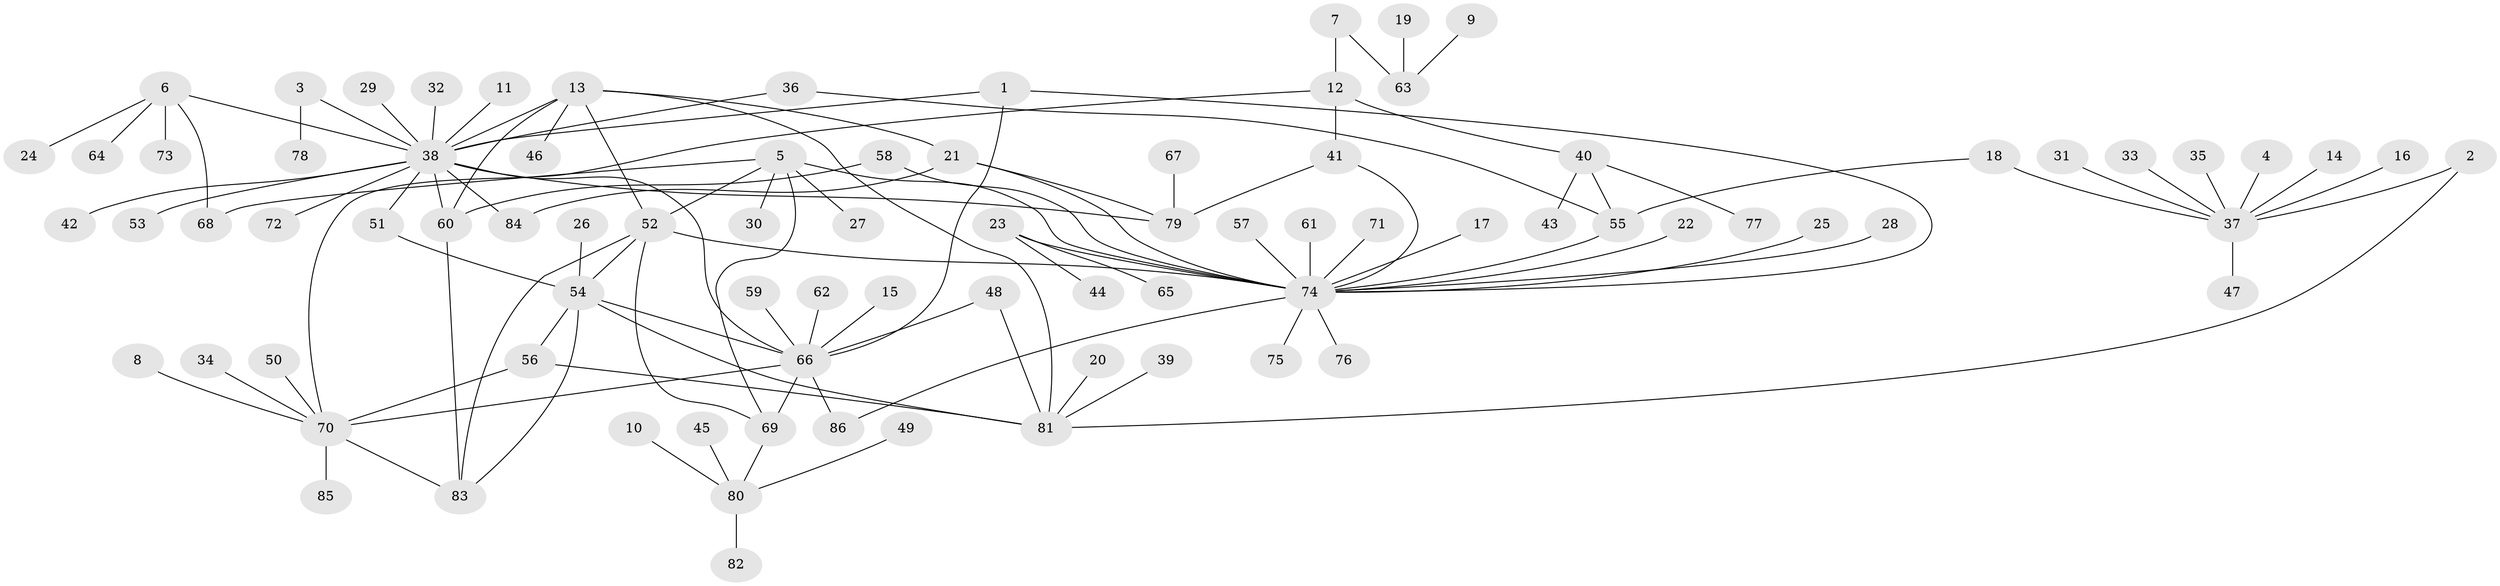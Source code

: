 // original degree distribution, {2: 0.2097902097902098, 7: 0.006993006993006993, 9: 0.006993006993006993, 18: 0.006993006993006993, 3: 0.06993006993006994, 22: 0.006993006993006993, 5: 0.03496503496503497, 12: 0.006993006993006993, 11: 0.006993006993006993, 1: 0.5594405594405595, 10: 0.013986013986013986, 4: 0.03496503496503497, 6: 0.03496503496503497}
// Generated by graph-tools (version 1.1) at 2025/36/03/04/25 23:36:48]
// undirected, 86 vertices, 111 edges
graph export_dot {
  node [color=gray90,style=filled];
  1;
  2;
  3;
  4;
  5;
  6;
  7;
  8;
  9;
  10;
  11;
  12;
  13;
  14;
  15;
  16;
  17;
  18;
  19;
  20;
  21;
  22;
  23;
  24;
  25;
  26;
  27;
  28;
  29;
  30;
  31;
  32;
  33;
  34;
  35;
  36;
  37;
  38;
  39;
  40;
  41;
  42;
  43;
  44;
  45;
  46;
  47;
  48;
  49;
  50;
  51;
  52;
  53;
  54;
  55;
  56;
  57;
  58;
  59;
  60;
  61;
  62;
  63;
  64;
  65;
  66;
  67;
  68;
  69;
  70;
  71;
  72;
  73;
  74;
  75;
  76;
  77;
  78;
  79;
  80;
  81;
  82;
  83;
  84;
  85;
  86;
  1 -- 38 [weight=1.0];
  1 -- 66 [weight=1.0];
  1 -- 74 [weight=1.0];
  2 -- 37 [weight=1.0];
  2 -- 81 [weight=1.0];
  3 -- 38 [weight=1.0];
  3 -- 78 [weight=1.0];
  4 -- 37 [weight=1.0];
  5 -- 27 [weight=1.0];
  5 -- 30 [weight=1.0];
  5 -- 52 [weight=1.0];
  5 -- 68 [weight=1.0];
  5 -- 69 [weight=1.0];
  5 -- 74 [weight=2.0];
  6 -- 24 [weight=1.0];
  6 -- 38 [weight=1.0];
  6 -- 64 [weight=1.0];
  6 -- 68 [weight=1.0];
  6 -- 73 [weight=1.0];
  7 -- 12 [weight=1.0];
  7 -- 63 [weight=1.0];
  8 -- 70 [weight=1.0];
  9 -- 63 [weight=1.0];
  10 -- 80 [weight=1.0];
  11 -- 38 [weight=1.0];
  12 -- 40 [weight=1.0];
  12 -- 41 [weight=1.0];
  12 -- 70 [weight=1.0];
  13 -- 21 [weight=1.0];
  13 -- 38 [weight=1.0];
  13 -- 46 [weight=1.0];
  13 -- 52 [weight=1.0];
  13 -- 60 [weight=1.0];
  13 -- 81 [weight=1.0];
  14 -- 37 [weight=1.0];
  15 -- 66 [weight=1.0];
  16 -- 37 [weight=1.0];
  17 -- 74 [weight=1.0];
  18 -- 37 [weight=1.0];
  18 -- 55 [weight=1.0];
  19 -- 63 [weight=1.0];
  20 -- 81 [weight=1.0];
  21 -- 74 [weight=1.0];
  21 -- 79 [weight=1.0];
  21 -- 84 [weight=1.0];
  22 -- 74 [weight=1.0];
  23 -- 44 [weight=1.0];
  23 -- 65 [weight=1.0];
  23 -- 74 [weight=1.0];
  25 -- 74 [weight=1.0];
  26 -- 54 [weight=1.0];
  28 -- 74 [weight=1.0];
  29 -- 38 [weight=1.0];
  31 -- 37 [weight=1.0];
  32 -- 38 [weight=1.0];
  33 -- 37 [weight=1.0];
  34 -- 70 [weight=1.0];
  35 -- 37 [weight=1.0];
  36 -- 38 [weight=1.0];
  36 -- 55 [weight=1.0];
  37 -- 47 [weight=1.0];
  38 -- 42 [weight=1.0];
  38 -- 51 [weight=1.0];
  38 -- 53 [weight=1.0];
  38 -- 60 [weight=1.0];
  38 -- 66 [weight=1.0];
  38 -- 72 [weight=1.0];
  38 -- 79 [weight=1.0];
  38 -- 84 [weight=1.0];
  39 -- 81 [weight=1.0];
  40 -- 43 [weight=1.0];
  40 -- 55 [weight=1.0];
  40 -- 77 [weight=1.0];
  41 -- 74 [weight=1.0];
  41 -- 79 [weight=1.0];
  45 -- 80 [weight=1.0];
  48 -- 66 [weight=1.0];
  48 -- 81 [weight=1.0];
  49 -- 80 [weight=1.0];
  50 -- 70 [weight=1.0];
  51 -- 54 [weight=1.0];
  52 -- 54 [weight=1.0];
  52 -- 69 [weight=1.0];
  52 -- 74 [weight=1.0];
  52 -- 83 [weight=1.0];
  54 -- 56 [weight=1.0];
  54 -- 66 [weight=1.0];
  54 -- 81 [weight=1.0];
  54 -- 83 [weight=1.0];
  55 -- 74 [weight=1.0];
  56 -- 70 [weight=1.0];
  56 -- 81 [weight=1.0];
  57 -- 74 [weight=1.0];
  58 -- 60 [weight=1.0];
  58 -- 74 [weight=1.0];
  59 -- 66 [weight=1.0];
  60 -- 83 [weight=1.0];
  61 -- 74 [weight=1.0];
  62 -- 66 [weight=1.0];
  66 -- 69 [weight=1.0];
  66 -- 70 [weight=1.0];
  66 -- 86 [weight=1.0];
  67 -- 79 [weight=1.0];
  69 -- 80 [weight=1.0];
  70 -- 83 [weight=1.0];
  70 -- 85 [weight=1.0];
  71 -- 74 [weight=1.0];
  74 -- 75 [weight=1.0];
  74 -- 76 [weight=1.0];
  74 -- 86 [weight=1.0];
  80 -- 82 [weight=1.0];
}
